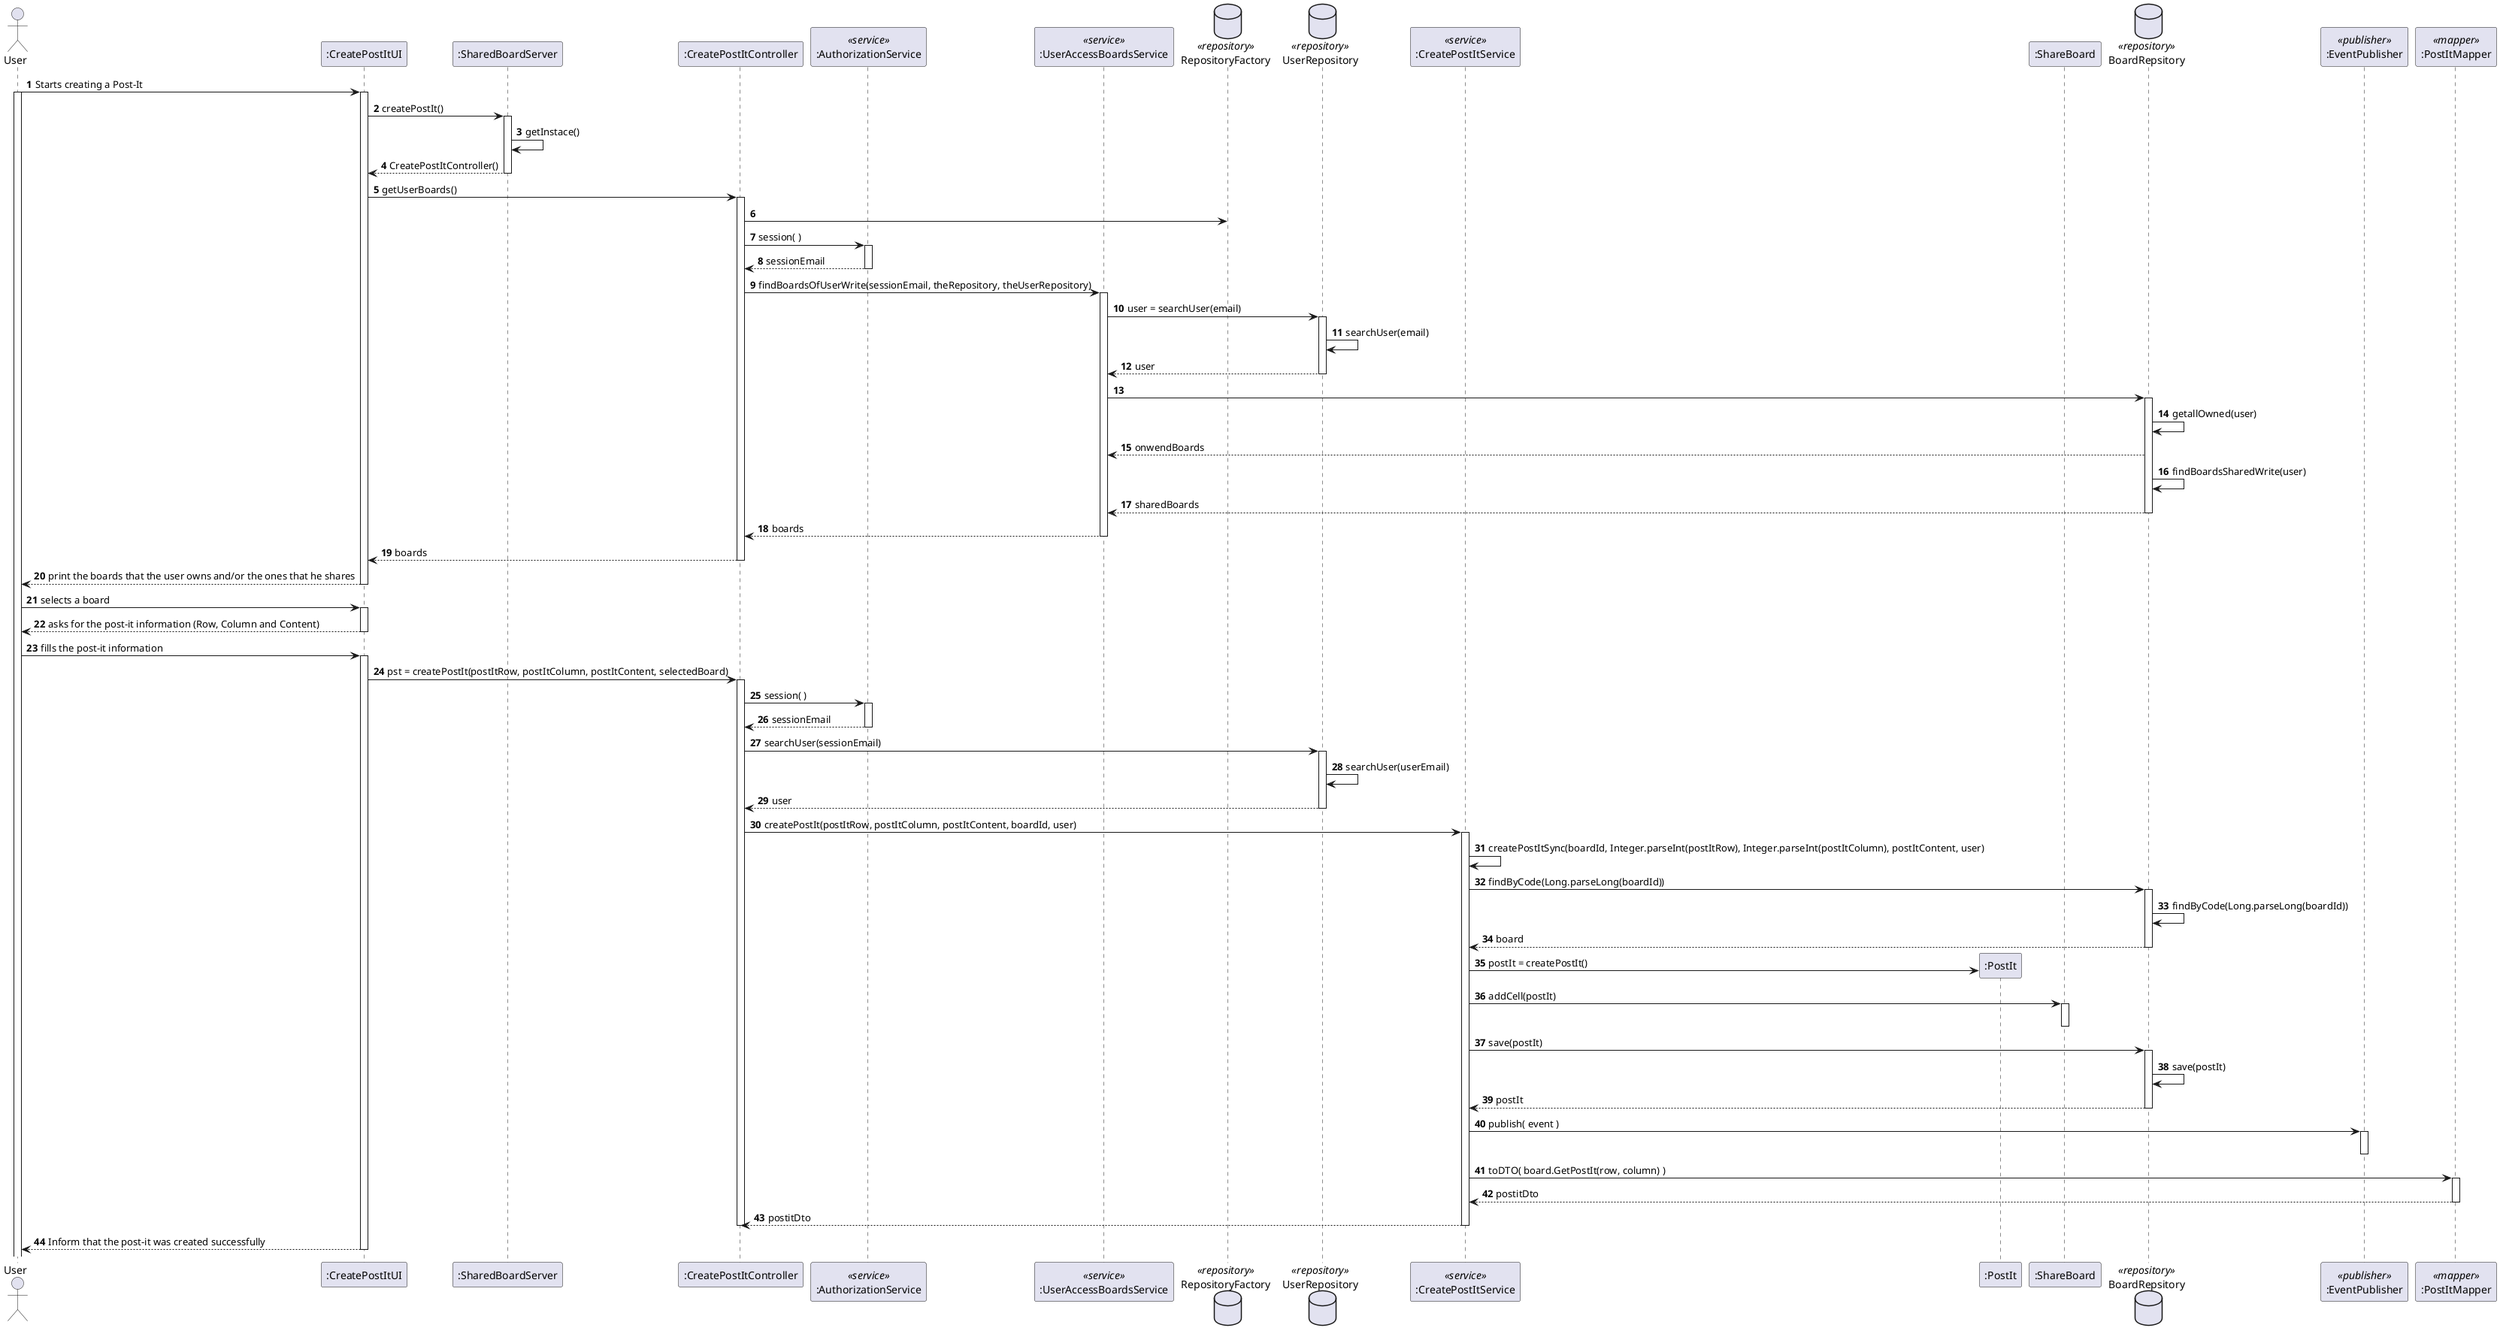 @startuml
'https://plantuml.com/sequence-diagram

autonumber

Actor User as Usr

participant ":CreatePostItUI" as UI
participant ":SharedBoardServer" as SBS
participant ":CreatePostItController" as Con
database BoardRepsitory as Us <<repository>>
participant ":AuthorizationService" as AUTHZ <<service>>


participant ":UserAccessBoardsService" as UABS <<service>>
database RepositoryFactory as FAR <<repository>>
database UserRepository as USR <<repository>>
participant ":CreatePostItService" as CIS <<service>>
participant ":PostIt" as PI

participant ":ShareBoard" as SB
database BoardRepsitory as Us <<repository>>
participant ":EventPublisher" as EP <<publisher>>
participant ":PostItMapper" as MAP <<mapper>>



Usr -> UI : Starts creating a Post-It
activate Usr
activate UI

UI -> SBS : createPostIt()
activate SBS
SBS -> SBS : getInstace()
SBS --> UI : CreatePostItController()
deactivate SBS

UI-> Con: getUserBoards()
activate Con

Con -> FAR

Con -> AUTHZ : session( )
activate AUTHZ
AUTHZ --> Con : sessionEmail
deactivate AUTHZ

Con -> UABS : findBoardsOfUserWrite(sessionEmail, theRepository, theUserRepository)

activate UABS
UABS -> USR : user = searchUser(email)

activate USR

USR -> USR : searchUser(email)

USR --> UABS : user
deactivate USR

UABS -> Us :
activate Us
Us -> Us : getallOwned(user)
Us --> UABS : onwendBoards


Us -> Us : findBoardsSharedWrite(user)
Us --> UABS : sharedBoards
deactivate Us

UABS-->Con: boards
deactivate UABS

Con --> UI : boards
deactivate Con



UI--> Usr : print the boards that the user owns and/or the ones that he shares
deactivate UI

Usr -> UI : selects a board
activate UI

UI --> Usr : asks for the post-it information (Row, Column and Content)
deactivate UI

Usr -> UI : fills the post-it information
activate UI


UI -> Con: pst = createPostIt(postItRow, postItColumn, postItContent, selectedBoard)

activate Con

Con -> AUTHZ : session( )
activate AUTHZ
AUTHZ --> Con : sessionEmail
deactivate AUTHZ

Con -> USR : searchUser(sessionEmail)
activate USR
USR -> USR : searchUser(userEmail)
USR --> Con : user
deactivate USR

Con -> CIS : createPostIt(postItRow, postItColumn, postItContent, boardId, user)
activate CIS
CIS -> CIS : createPostItSync(boardId, Integer.parseInt(postItRow), Integer.parseInt(postItColumn), postItContent, user)
CIS -> Us : findByCode(Long.parseLong(boardId))

activate Us
Us -> Us : findByCode(Long.parseLong(boardId))
Us --> CIS : board
deactivate Us

CIS -> PI** : postIt = createPostIt()
CIS -> SB : addCell(postIt)
activate SB
deactivate SB

CIS -> Us : save(postIt)
activate Us
Us -> Us : save(postIt)
Us --> CIS : postIt
deactivate Us

CIS -> EP : publish( event )
activate EP
deactivate EP

CIS -> MAP : toDTO( board.GetPostIt(row, column) )
activate MAP
MAP --> CIS : postitDto
deactivate MAP

CIS --> Con : postitDto

deactivate CIS
deactivate Con

UI --> Usr: Inform that the post-it was created successfully

deactivate UI




@enduml
